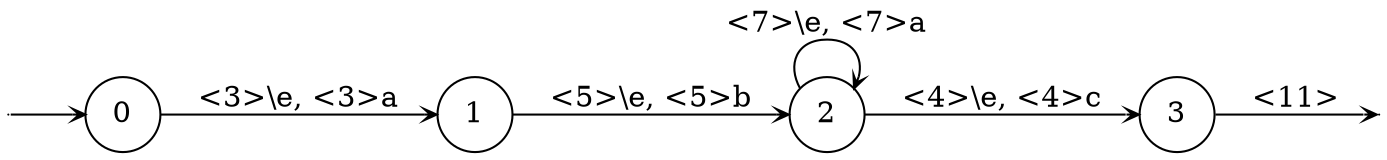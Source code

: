 digraph
{
  vcsn_context = "nullableset<letterset<char_letters(abc)>>, z"
  rankdir = LR
  edge [arrowhead = vee, arrowsize = .6]
  {
    node [shape = point, width = 0]
    I0
    F3
  }
  {
    node [shape = circle, style = rounded, width = 0.5]
    0
    1
    2
    3
  }
  I0 -> 0
  0 -> 1 [label = "<3>\\e, <3>a"]
  1 -> 2 [label = "<5>\\e, <5>b"]
  2 -> 2 [label = "<7>\\e, <7>a"]
  2 -> 3 [label = "<4>\\e, <4>c"]
  3 -> F3 [label = "<11>"]
}